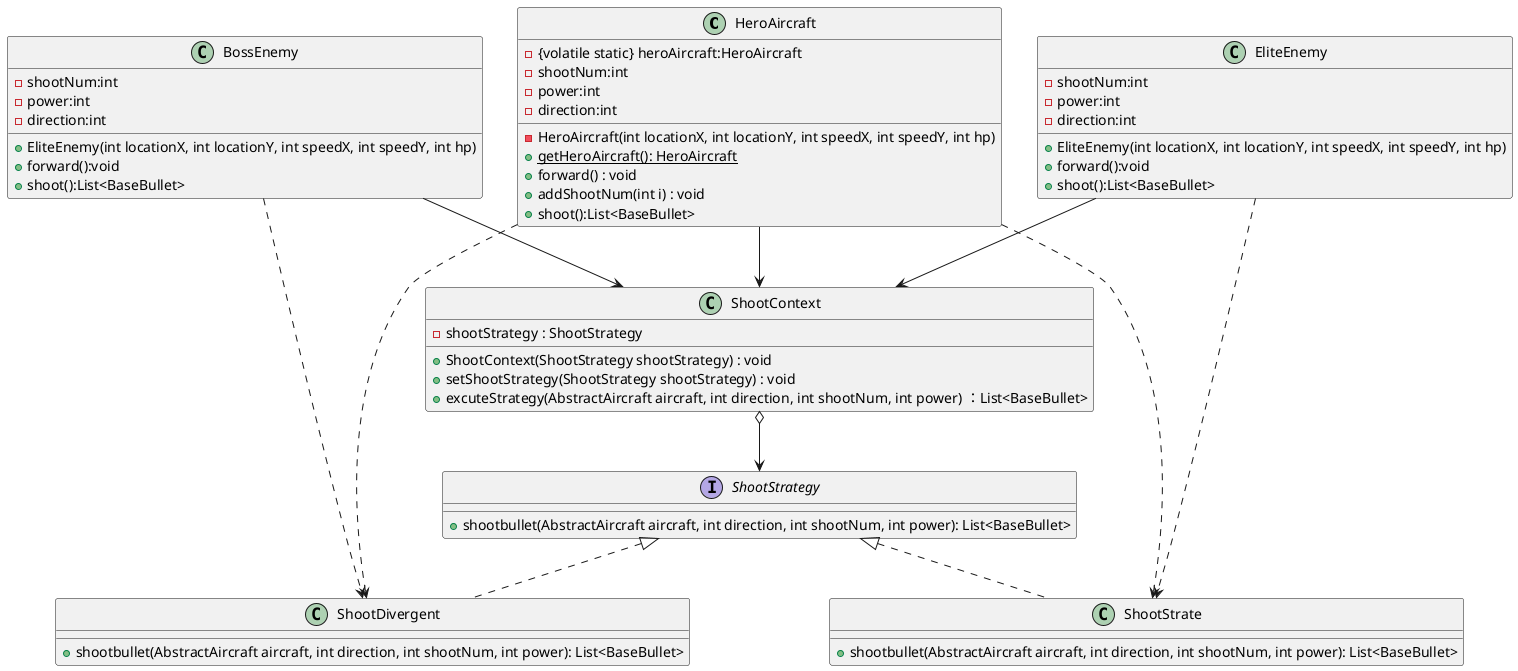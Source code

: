 @startuml
'https://plantuml.com/class-diagram

@startuml
'https://plantuml.com/component-diagram


class HeroAircraft {
    - {volatile static} heroAircraft:HeroAircraft
    - shootNum:int
    - power:int
    - direction:int

    - HeroAircraft(int locationX, int locationY, int speedX, int speedY, int hp)
    + {static} getHeroAircraft(): HeroAircraft
    + forward() : void
    + addShootNum(int i) : void
    + shoot():List<BaseBullet>
}

HeroAircraft --> ShootContext

class BossEnemy {
    - shootNum:int
    - power:int
    - direction:int
    + EliteEnemy(int locationX, int locationY, int speedX, int speedY, int hp)
    + forward():void
    + shoot():List<BaseBullet>
}

BossEnemy --> ShootContext

class EliteEnemy {
    - shootNum:int
    - power:int
    - direction:int
    + EliteEnemy(int locationX, int locationY, int speedX, int speedY, int hp)
    + forward():void
    + shoot():List<BaseBullet>
}

EliteEnemy --> ShootContext

class ShootContext {
    -shootStrategy : ShootStrategy
    +ShootContext(ShootStrategy shootStrategy) : void
    +setShootStrategy(ShootStrategy shootStrategy) : void
    +excuteStrategy(AbstractAircraft aircraft, int direction, int shootNum, int power) ：List<BaseBullet>
}

class ShootDivergent {
    +shootbullet(AbstractAircraft aircraft, int direction, int shootNum, int power): List<BaseBullet>
}

ShootStrategy <|.. ShootDivergent

class ShootStrate {
    +shootbullet(AbstractAircraft aircraft, int direction, int shootNum, int power): List<BaseBullet>
}

ShootStrategy <|.. ShootStrate

interface ShootStrategy {
    +shootbullet(AbstractAircraft aircraft, int direction, int shootNum, int power): List<BaseBullet>
}

ShootContext o--> ShootStrategy

HeroAircraft ..> ShootStrate
EliteEnemy ..> ShootStrate
HeroAircraft ..> ShootDivergent
BossEnemy ..> ShootDivergent
@enduml